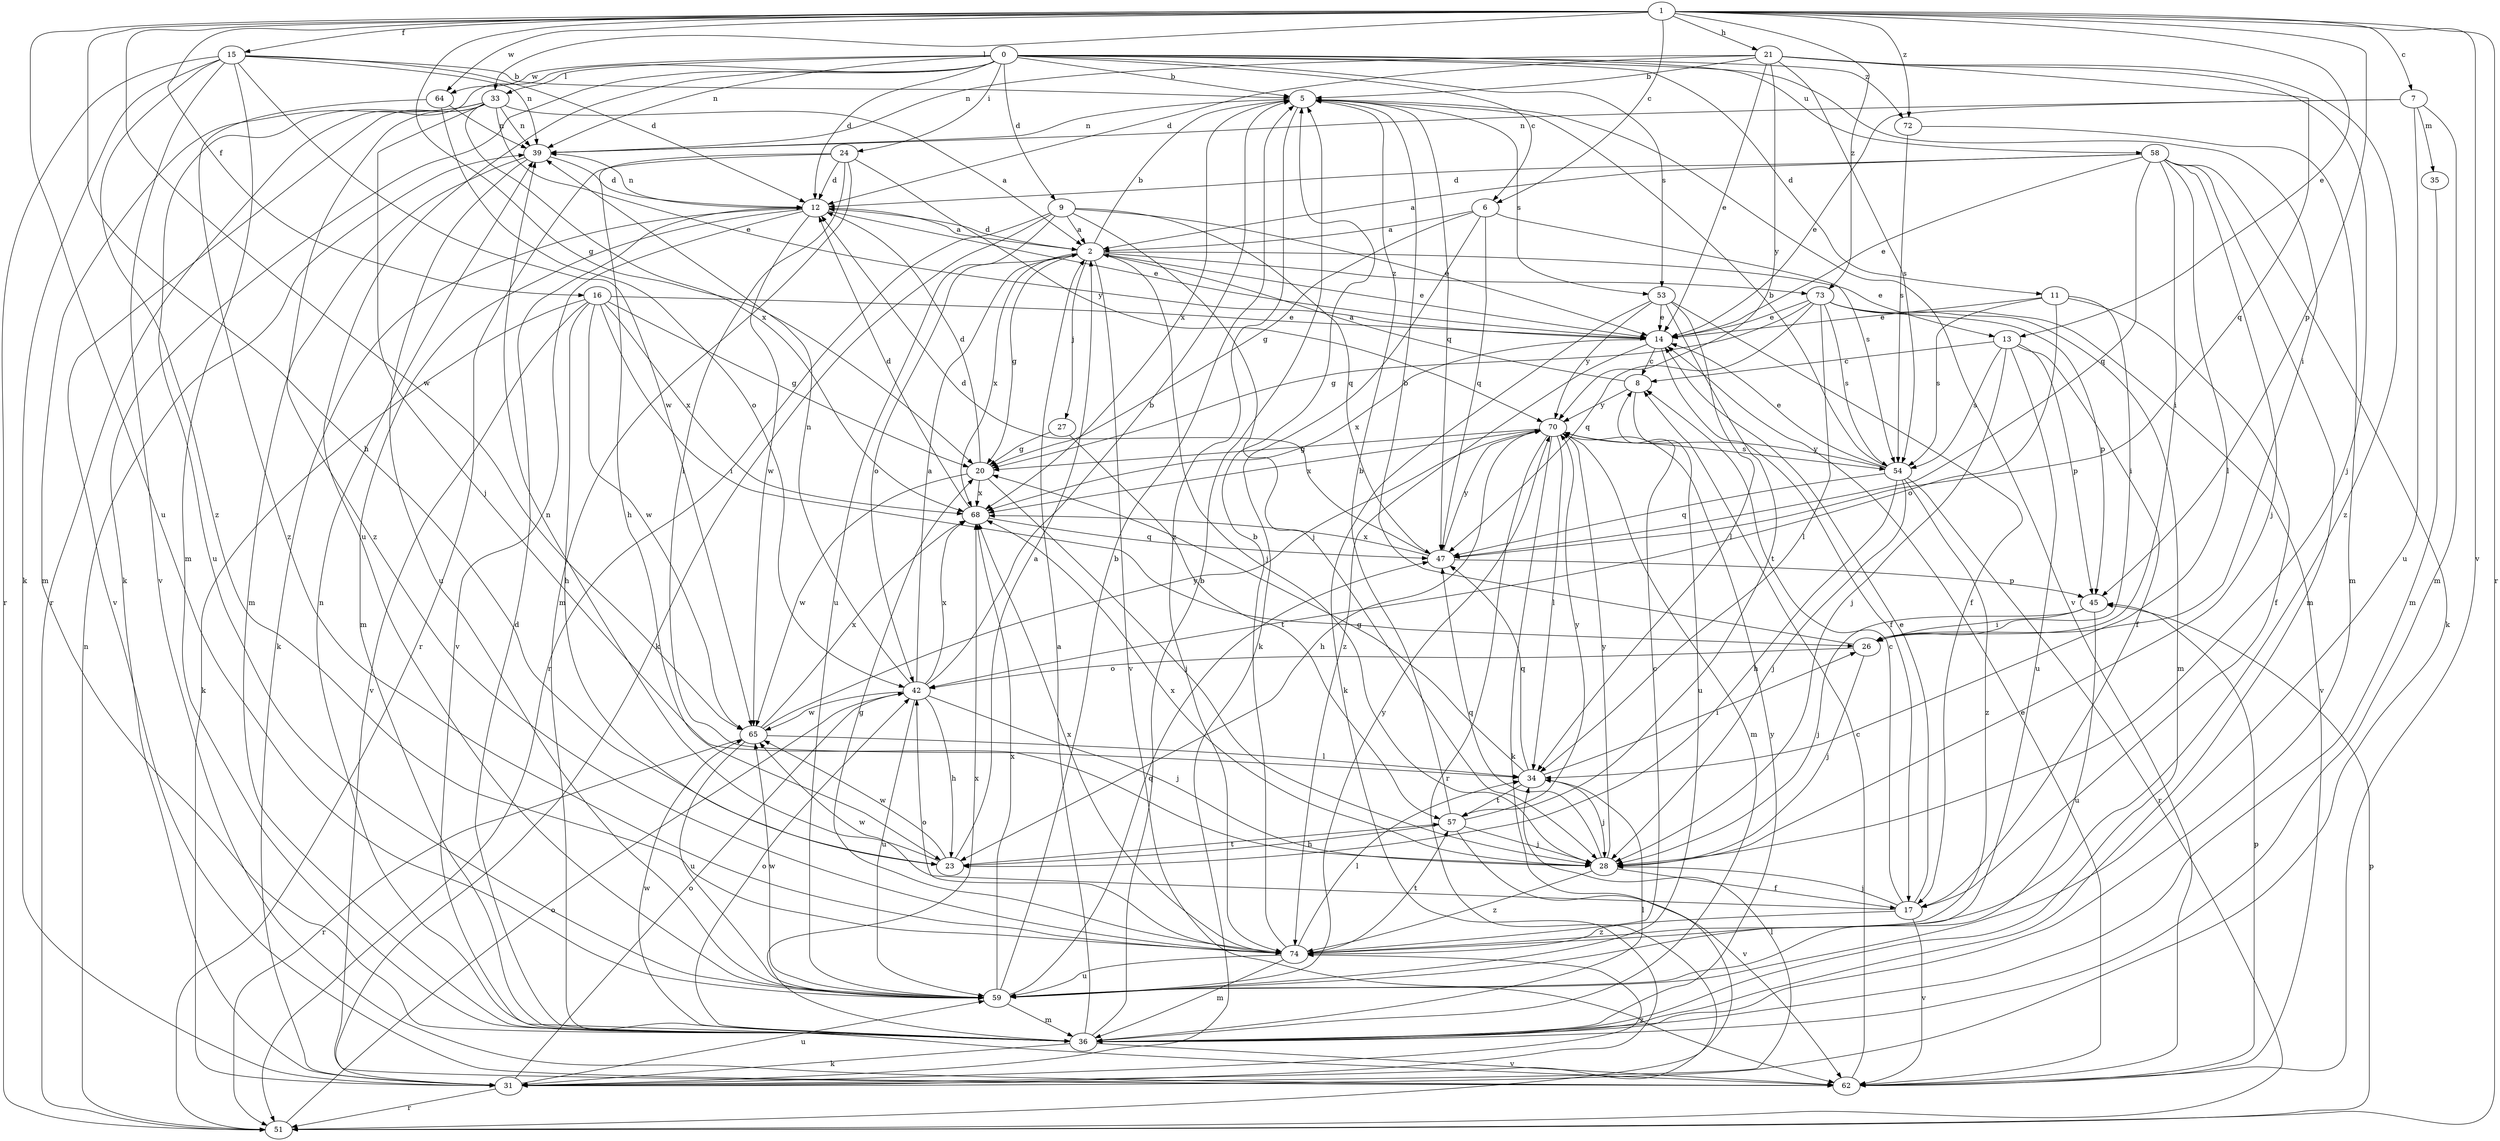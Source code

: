 strict digraph  {
0;
1;
2;
5;
6;
7;
8;
9;
11;
12;
13;
14;
15;
16;
17;
20;
21;
23;
24;
26;
27;
28;
31;
33;
34;
35;
36;
39;
42;
45;
47;
51;
53;
54;
57;
58;
59;
62;
64;
65;
68;
70;
72;
73;
74;
0 -> 5  [label=b];
0 -> 6  [label=c];
0 -> 9  [label=d];
0 -> 11  [label=d];
0 -> 12  [label=d];
0 -> 24  [label=i];
0 -> 26  [label=i];
0 -> 31  [label=k];
0 -> 33  [label=l];
0 -> 39  [label=n];
0 -> 51  [label=r];
0 -> 53  [label=s];
0 -> 58  [label=u];
0 -> 59  [label=u];
0 -> 64  [label=w];
0 -> 72  [label=z];
1 -> 6  [label=c];
1 -> 7  [label=c];
1 -> 13  [label=e];
1 -> 15  [label=f];
1 -> 16  [label=f];
1 -> 20  [label=g];
1 -> 21  [label=h];
1 -> 23  [label=h];
1 -> 33  [label=l];
1 -> 45  [label=p];
1 -> 51  [label=r];
1 -> 59  [label=u];
1 -> 62  [label=v];
1 -> 64  [label=w];
1 -> 65  [label=w];
1 -> 72  [label=z];
1 -> 73  [label=z];
2 -> 5  [label=b];
2 -> 12  [label=d];
2 -> 13  [label=e];
2 -> 14  [label=e];
2 -> 20  [label=g];
2 -> 27  [label=j];
2 -> 28  [label=j];
2 -> 42  [label=o];
2 -> 62  [label=v];
2 -> 68  [label=x];
2 -> 73  [label=z];
5 -> 39  [label=n];
5 -> 47  [label=q];
5 -> 53  [label=s];
5 -> 62  [label=v];
5 -> 68  [label=x];
5 -> 74  [label=z];
6 -> 2  [label=a];
6 -> 20  [label=g];
6 -> 31  [label=k];
6 -> 47  [label=q];
6 -> 54  [label=s];
7 -> 14  [label=e];
7 -> 35  [label=m];
7 -> 36  [label=m];
7 -> 39  [label=n];
7 -> 59  [label=u];
8 -> 2  [label=a];
8 -> 59  [label=u];
8 -> 70  [label=y];
9 -> 2  [label=a];
9 -> 14  [label=e];
9 -> 28  [label=j];
9 -> 31  [label=k];
9 -> 47  [label=q];
9 -> 51  [label=r];
9 -> 59  [label=u];
11 -> 14  [label=e];
11 -> 17  [label=f];
11 -> 26  [label=i];
11 -> 42  [label=o];
11 -> 54  [label=s];
12 -> 2  [label=a];
12 -> 14  [label=e];
12 -> 31  [label=k];
12 -> 36  [label=m];
12 -> 39  [label=n];
12 -> 62  [label=v];
12 -> 65  [label=w];
13 -> 8  [label=c];
13 -> 17  [label=f];
13 -> 28  [label=j];
13 -> 45  [label=p];
13 -> 54  [label=s];
13 -> 59  [label=u];
14 -> 8  [label=c];
14 -> 17  [label=f];
14 -> 68  [label=x];
14 -> 74  [label=z];
15 -> 5  [label=b];
15 -> 12  [label=d];
15 -> 31  [label=k];
15 -> 36  [label=m];
15 -> 39  [label=n];
15 -> 51  [label=r];
15 -> 62  [label=v];
15 -> 65  [label=w];
15 -> 74  [label=z];
16 -> 14  [label=e];
16 -> 20  [label=g];
16 -> 23  [label=h];
16 -> 26  [label=i];
16 -> 31  [label=k];
16 -> 62  [label=v];
16 -> 65  [label=w];
16 -> 68  [label=x];
17 -> 8  [label=c];
17 -> 14  [label=e];
17 -> 28  [label=j];
17 -> 62  [label=v];
17 -> 65  [label=w];
17 -> 74  [label=z];
20 -> 12  [label=d];
20 -> 28  [label=j];
20 -> 65  [label=w];
20 -> 68  [label=x];
21 -> 5  [label=b];
21 -> 12  [label=d];
21 -> 14  [label=e];
21 -> 28  [label=j];
21 -> 39  [label=n];
21 -> 47  [label=q];
21 -> 54  [label=s];
21 -> 70  [label=y];
21 -> 74  [label=z];
23 -> 2  [label=a];
23 -> 39  [label=n];
23 -> 57  [label=t];
23 -> 65  [label=w];
24 -> 12  [label=d];
24 -> 23  [label=h];
24 -> 34  [label=l];
24 -> 36  [label=m];
24 -> 51  [label=r];
24 -> 70  [label=y];
26 -> 5  [label=b];
26 -> 28  [label=j];
26 -> 42  [label=o];
27 -> 20  [label=g];
27 -> 57  [label=t];
28 -> 17  [label=f];
28 -> 47  [label=q];
28 -> 68  [label=x];
28 -> 70  [label=y];
28 -> 74  [label=z];
31 -> 34  [label=l];
31 -> 42  [label=o];
31 -> 51  [label=r];
31 -> 59  [label=u];
31 -> 74  [label=z];
33 -> 2  [label=a];
33 -> 14  [label=e];
33 -> 28  [label=j];
33 -> 36  [label=m];
33 -> 39  [label=n];
33 -> 59  [label=u];
33 -> 62  [label=v];
33 -> 68  [label=x];
33 -> 74  [label=z];
34 -> 20  [label=g];
34 -> 26  [label=i];
34 -> 28  [label=j];
34 -> 47  [label=q];
34 -> 57  [label=t];
35 -> 36  [label=m];
36 -> 2  [label=a];
36 -> 5  [label=b];
36 -> 12  [label=d];
36 -> 31  [label=k];
36 -> 34  [label=l];
36 -> 39  [label=n];
36 -> 42  [label=o];
36 -> 62  [label=v];
36 -> 65  [label=w];
36 -> 68  [label=x];
36 -> 70  [label=y];
39 -> 12  [label=d];
39 -> 36  [label=m];
39 -> 59  [label=u];
42 -> 2  [label=a];
42 -> 5  [label=b];
42 -> 23  [label=h];
42 -> 28  [label=j];
42 -> 39  [label=n];
42 -> 59  [label=u];
42 -> 65  [label=w];
42 -> 68  [label=x];
45 -> 26  [label=i];
45 -> 28  [label=j];
45 -> 59  [label=u];
47 -> 12  [label=d];
47 -> 45  [label=p];
47 -> 68  [label=x];
47 -> 70  [label=y];
51 -> 39  [label=n];
51 -> 42  [label=o];
51 -> 45  [label=p];
53 -> 14  [label=e];
53 -> 17  [label=f];
53 -> 31  [label=k];
53 -> 34  [label=l];
53 -> 57  [label=t];
53 -> 70  [label=y];
54 -> 5  [label=b];
54 -> 14  [label=e];
54 -> 23  [label=h];
54 -> 28  [label=j];
54 -> 47  [label=q];
54 -> 51  [label=r];
54 -> 70  [label=y];
54 -> 74  [label=z];
57 -> 5  [label=b];
57 -> 23  [label=h];
57 -> 28  [label=j];
57 -> 62  [label=v];
57 -> 70  [label=y];
58 -> 2  [label=a];
58 -> 12  [label=d];
58 -> 14  [label=e];
58 -> 26  [label=i];
58 -> 28  [label=j];
58 -> 31  [label=k];
58 -> 34  [label=l];
58 -> 36  [label=m];
58 -> 47  [label=q];
59 -> 5  [label=b];
59 -> 36  [label=m];
59 -> 47  [label=q];
59 -> 65  [label=w];
59 -> 68  [label=x];
59 -> 70  [label=y];
62 -> 8  [label=c];
62 -> 14  [label=e];
62 -> 45  [label=p];
64 -> 39  [label=n];
64 -> 42  [label=o];
64 -> 74  [label=z];
65 -> 34  [label=l];
65 -> 51  [label=r];
65 -> 59  [label=u];
65 -> 68  [label=x];
65 -> 70  [label=y];
68 -> 12  [label=d];
68 -> 47  [label=q];
70 -> 20  [label=g];
70 -> 23  [label=h];
70 -> 31  [label=k];
70 -> 34  [label=l];
70 -> 36  [label=m];
70 -> 51  [label=r];
70 -> 54  [label=s];
70 -> 68  [label=x];
72 -> 36  [label=m];
72 -> 54  [label=s];
73 -> 14  [label=e];
73 -> 20  [label=g];
73 -> 34  [label=l];
73 -> 36  [label=m];
73 -> 45  [label=p];
73 -> 47  [label=q];
73 -> 54  [label=s];
73 -> 62  [label=v];
74 -> 5  [label=b];
74 -> 8  [label=c];
74 -> 20  [label=g];
74 -> 34  [label=l];
74 -> 36  [label=m];
74 -> 42  [label=o];
74 -> 57  [label=t];
74 -> 59  [label=u];
74 -> 68  [label=x];
}
